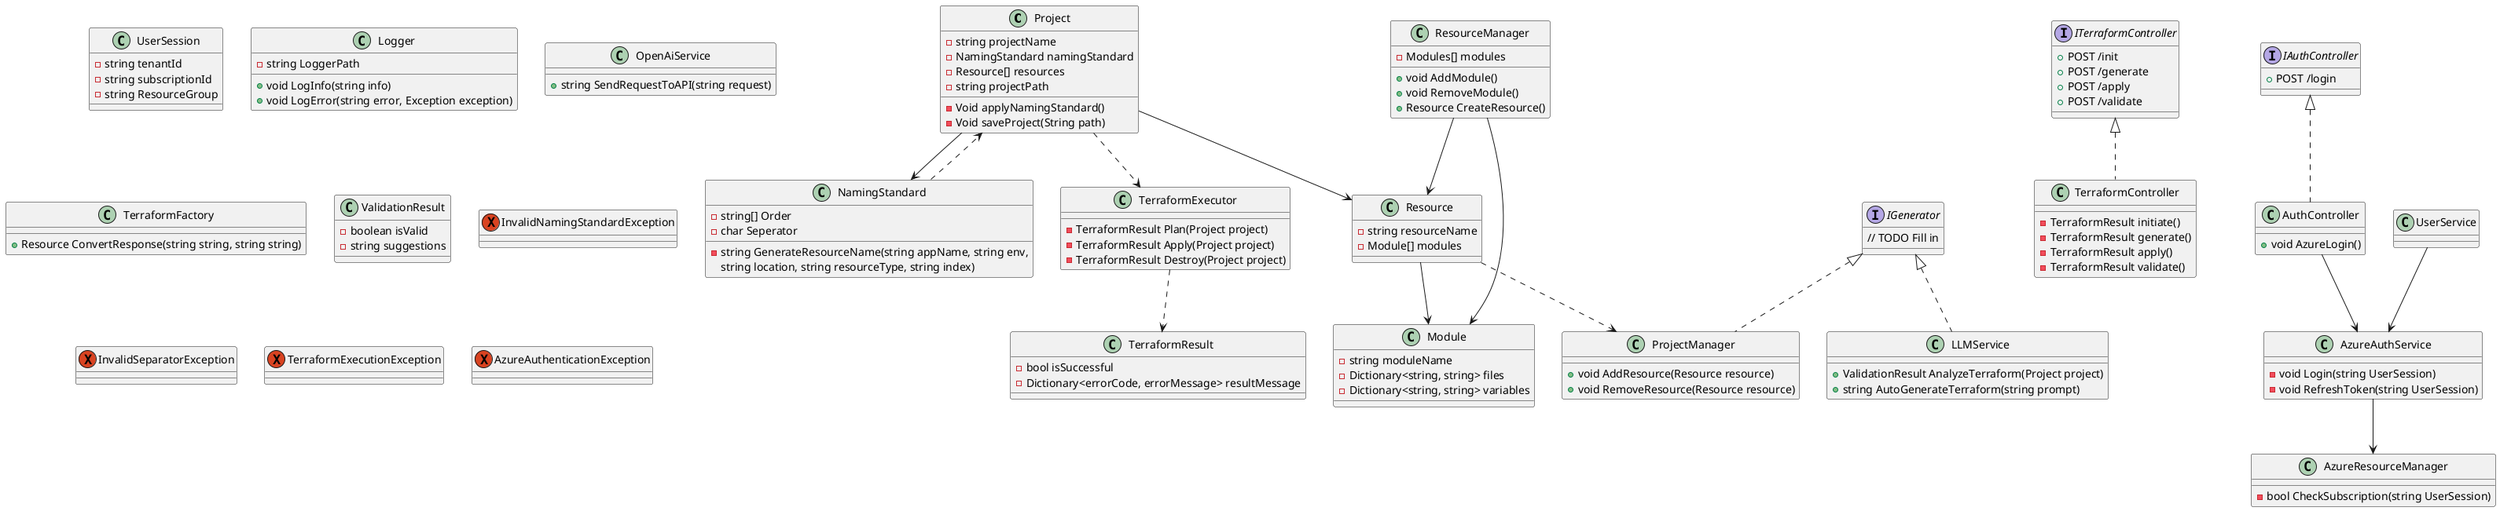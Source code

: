 @startuml
'https://plantuml.com/class-diagram

/'
    INFO     Instansvariabler:
            1) private instansvariabler skal starte med liten bokstav + camelCase
            2) public instansvariabler (properties) skal starte med Stor bokstav + PascalCase
'/

class Project {
    - string projectName
    - NamingStandard namingStandard
    - Resource[] resources
    - string projectPath
    - Void applyNamingStandard()
    - Void saveProject(String path)
}

interface IGenerator {
    // TODO Fill in
}

class NamingStandard {
    - string[] Order
    - char Seperator
    - string GenerateResourceName(string appName, string env,
          string location, string resourceType, string index)

}

class TerraformExecutor{
    - TerraformResult Plan(Project project)
    - TerraformResult Apply(Project project)
    - TerraformResult Destroy(Project project)
}

interface ITerraformController{
    +POST /init
    +POST /generate
    +POST /apply
    +POST /validate
    ' TODO: vurdere å ha med +POST /plan og +POST /init
}

class TerraformController implements ITerraformController{
    - TerraformResult initiate()
    - TerraformResult generate()
    - TerraformResult apply()
    - TerraformResult validate()
    /' TODO: vurdere om vi skal kjøre kommandoene i applikasjonen eller i temporaryFiles.
          må vurderes etter vi finner ut hvordan vi håndterer State-filer '/
}

' TODO: lag en TerraformController klasse her (da vi kun har interface nå)____

class TerraformResult{
    - bool isSuccessful
    - Dictionary<errorCode, errorMessage> resultMessage
}

class AzureResourceManager{
    - bool CheckSubscription(string UserSession)

}

class AzureAuthService{
   - void Login(string UserSession)
   - void RefreshToken(string UserSession)
}


/' TODO:     Dobbeltsjekke at dette er riktig.
            Skal det egentlig være en klasse eller er interface greit?
'/
interface IAuthController{
    + POST /login
}

class AuthController implements IAuthController{
    + void AzureLogin()
}

class UserSession{
    - string tenantId
    - string subscriptionId
    - string ResourceGroup
}


class Logger{
    - string LoggerPath
    + void LogInfo(string info)
    + void LogError(string error, Exception exception)
}

class Resource{
    - string resourceName
    - Module[] modules
}

class Module{
    - string moduleName
    - Dictionary<string, string> files
    - Dictionary<string, string> variables
}

class ProjectManager implements IGenerator{
    + void AddResource(Resource resource)
    + void RemoveResource(Resource resource)
}

class ResourceManager{
    - Modules[] modules
    + void AddModule()
    + void RemoveModule()
    + Resource CreateResource()
}

' Kun for KI-versjonen '
class LLMService implements IGenerator{
    + ValidationResult AnalyzeTerraform(Project project)
    + string AutoGenerateTerraform(string prompt)
}

class OpenAiService{
    + string SendRequestToAPI(string request)
}

' TODO: gi navn på stringene i parameteret
' skal konvertere svar fra LLM til fungerende modul/ressurs
class TerraformFactory{
    + Resource ConvertResponse(string string, string string)
}

class ValidationResult{
    - boolean isValid
    - string suggestions
}

exception       InvalidNamingStandardException
exception       InvalidSeparatorException
exception       TerraformExecutionException
exception       AzureAuthenticationException

'    TODO: skriv KOBLINGER mellom klasser/exceptions/interface under her ____
Project                     -->             Resource
Project                     -->             NamingStandard
Resource                    -->             Module
Resource                    ..>             ProjectManager
ResourceManager             -->             Module
ResourceManager             -->             Resource
' Dobbeltsjekke kobling under ?
NamingStandard              ..>             Project
Project                     ..>             TerraformExecutor
TerraformExecutor           ..>             TerraformResult

UserService                 -->             AzureAuthService
AuthController              -->             AzureAuthService
AzureAuthService            -->             AzureResourceManager


@enduml